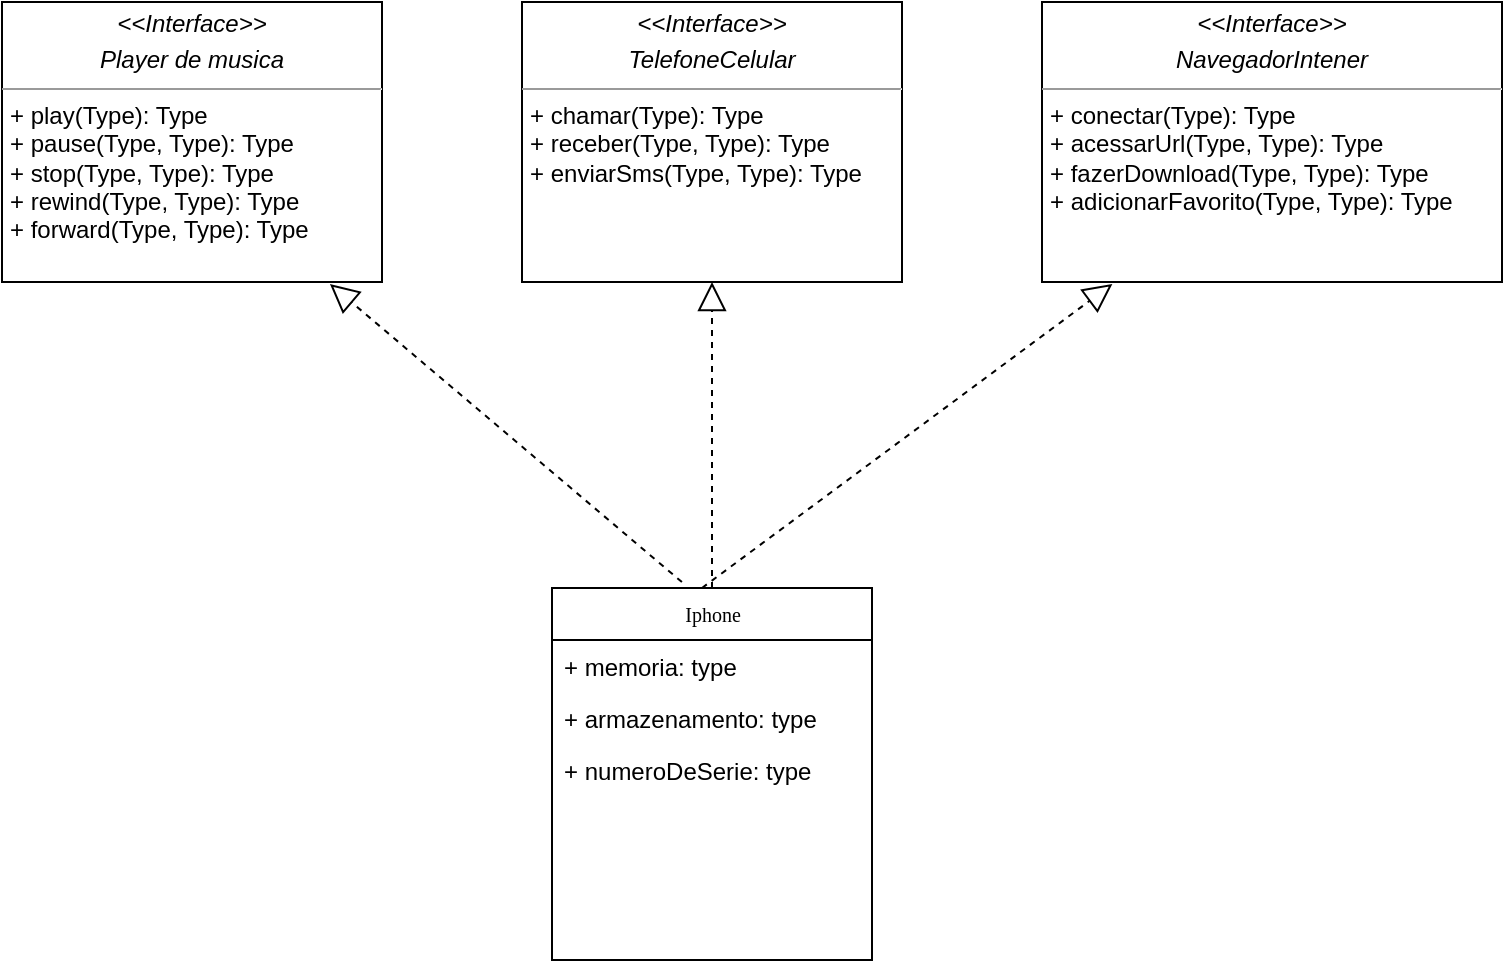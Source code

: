 <mxfile version="24.4.6" type="device">
  <diagram name="Page-1" id="c4acf3e9-155e-7222-9cf6-157b1a14988f">
    <mxGraphModel dx="1687" dy="908" grid="1" gridSize="10" guides="1" tooltips="1" connect="1" arrows="1" fold="1" page="1" pageScale="1" pageWidth="850" pageHeight="1100" background="none" math="0" shadow="0">
      <root>
        <mxCell id="0" />
        <mxCell id="1" parent="0" />
        <mxCell id="17acba5748e5396b-2" value="Iphone" style="swimlane;html=1;fontStyle=0;childLayout=stackLayout;horizontal=1;startSize=26;fillColor=none;horizontalStack=0;resizeParent=1;resizeLast=0;collapsible=1;marginBottom=0;swimlaneFillColor=#ffffff;rounded=0;shadow=0;comic=0;labelBackgroundColor=none;strokeWidth=1;fontFamily=Verdana;fontSize=10;align=center;" parent="1" vertex="1">
          <mxGeometry x="325" y="653" width="160" height="186" as="geometry" />
        </mxCell>
        <mxCell id="17acba5748e5396b-9" value="+ memoria: type" style="text;html=1;strokeColor=none;fillColor=none;align=left;verticalAlign=top;spacingLeft=4;spacingRight=4;whiteSpace=wrap;overflow=hidden;rotatable=0;points=[[0,0.5],[1,0.5]];portConstraint=eastwest;" parent="17acba5748e5396b-2" vertex="1">
          <mxGeometry y="26" width="160" height="26" as="geometry" />
        </mxCell>
        <mxCell id="17acba5748e5396b-10" value="+ armazenamento: type" style="text;html=1;strokeColor=none;fillColor=none;align=left;verticalAlign=top;spacingLeft=4;spacingRight=4;whiteSpace=wrap;overflow=hidden;rotatable=0;points=[[0,0.5],[1,0.5]];portConstraint=eastwest;" parent="17acba5748e5396b-2" vertex="1">
          <mxGeometry y="52" width="160" height="26" as="geometry" />
        </mxCell>
        <mxCell id="17acba5748e5396b-8" value="+ numeroDeSerie: type" style="text;html=1;strokeColor=none;fillColor=none;align=left;verticalAlign=top;spacingLeft=4;spacingRight=4;whiteSpace=wrap;overflow=hidden;rotatable=0;points=[[0,0.5],[1,0.5]];portConstraint=eastwest;" parent="17acba5748e5396b-2" vertex="1">
          <mxGeometry y="78" width="160" height="26" as="geometry" />
        </mxCell>
        <mxCell id="Kq8SbYucjQt8Mn5fTMsE-16" value="" style="endArrow=block;dashed=1;endFill=0;endSize=12;html=1;rounded=0;entryX=0.153;entryY=1.007;entryDx=0;entryDy=0;entryPerimeter=0;" edge="1" parent="17acba5748e5396b-2" target="Kq8SbYucjQt8Mn5fTMsE-10">
          <mxGeometry width="160" relative="1" as="geometry">
            <mxPoint x="75" as="sourcePoint" />
            <mxPoint x="235" as="targetPoint" />
          </mxGeometry>
        </mxCell>
        <mxCell id="5d2195bd80daf111-18" value="&lt;p style=&quot;margin:0px;margin-top:4px;text-align:center;&quot;&gt;&lt;i&gt;&amp;lt;&amp;lt;Interface&amp;gt;&amp;gt;&lt;/i&gt;&lt;br&gt;&lt;/p&gt;&lt;p style=&quot;margin:0px;margin-top:4px;text-align:center;&quot;&gt;&lt;i&gt;Player de musica&lt;/i&gt;&lt;/p&gt;&lt;hr size=&quot;1&quot;&gt;&lt;p style=&quot;margin:0px;margin-left:4px;&quot;&gt;+ play(Type): Type&lt;br&gt;+ pause(Type, Type): Type&lt;/p&gt;&lt;p style=&quot;margin:0px;margin-left:4px;&quot;&gt;+ stop(Type, Type): Type&lt;br&gt;&lt;/p&gt;&lt;p style=&quot;margin:0px;margin-left:4px;&quot;&gt;+ rewind(Type, Type): Type&lt;br&gt;&lt;/p&gt;&lt;p style=&quot;margin:0px;margin-left:4px;&quot;&gt;+ forward(Type, Type): Type&lt;br&gt;&lt;/p&gt;" style="verticalAlign=top;align=left;overflow=fill;fontSize=12;fontFamily=Helvetica;html=1;rounded=0;shadow=0;comic=0;labelBackgroundColor=none;strokeWidth=1" parent="1" vertex="1">
          <mxGeometry x="50" y="360" width="190" height="140" as="geometry" />
        </mxCell>
        <mxCell id="Kq8SbYucjQt8Mn5fTMsE-9" value="&lt;p style=&quot;margin:0px;margin-top:4px;text-align:center;&quot;&gt;&lt;i&gt;&amp;lt;&amp;lt;Interface&amp;gt;&amp;gt;&lt;/i&gt;&lt;br&gt;&lt;/p&gt;&lt;p style=&quot;margin:0px;margin-top:4px;text-align:center;&quot;&gt;&lt;i&gt;TelefoneCelular&lt;/i&gt;&lt;/p&gt;&lt;hr size=&quot;1&quot;&gt;&lt;p style=&quot;margin:0px;margin-left:4px;&quot;&gt;+ chamar(Type): Type&lt;br&gt;+ receber(Type, Type): Type&lt;/p&gt;&lt;p style=&quot;margin:0px;margin-left:4px;&quot;&gt;+ enviarSms(Type, Type): Type&lt;br&gt;&lt;/p&gt;&lt;p style=&quot;margin:0px;margin-left:4px;&quot;&gt;&lt;br&gt;&lt;/p&gt;" style="verticalAlign=top;align=left;overflow=fill;fontSize=12;fontFamily=Helvetica;html=1;rounded=0;shadow=0;comic=0;labelBackgroundColor=none;strokeWidth=1" vertex="1" parent="1">
          <mxGeometry x="310" y="360" width="190" height="140" as="geometry" />
        </mxCell>
        <mxCell id="Kq8SbYucjQt8Mn5fTMsE-10" value="&lt;p style=&quot;margin:0px;margin-top:4px;text-align:center;&quot;&gt;&lt;i&gt;&amp;lt;&amp;lt;Interface&amp;gt;&amp;gt;&lt;/i&gt;&lt;br&gt;&lt;/p&gt;&lt;p style=&quot;margin:0px;margin-top:4px;text-align:center;&quot;&gt;&lt;i&gt;NavegadorIntener&lt;/i&gt;&lt;/p&gt;&lt;hr size=&quot;1&quot;&gt;&lt;p style=&quot;margin:0px;margin-left:4px;&quot;&gt;+ conectar(Type): Type&lt;br&gt;+ acessarUrl(Type, Type): Type&lt;/p&gt;&lt;p style=&quot;margin:0px;margin-left:4px;&quot;&gt;+ fazerDownload(Type, Type): Type&lt;br&gt;&lt;/p&gt;&lt;p style=&quot;margin: 0px 0px 0px 4px;&quot;&gt;+ adicionarFavorito(Type, Type): Type&lt;br&gt;&lt;/p&gt;&lt;p style=&quot;margin: 0px 0px 0px 4px;&quot;&gt;&lt;br&gt;&lt;/p&gt;" style="verticalAlign=top;align=left;overflow=fill;fontSize=12;fontFamily=Helvetica;html=1;rounded=0;shadow=0;comic=0;labelBackgroundColor=none;strokeWidth=1" vertex="1" parent="1">
          <mxGeometry x="570" y="360" width="230" height="140" as="geometry" />
        </mxCell>
        <mxCell id="Kq8SbYucjQt8Mn5fTMsE-11" value="" style="endArrow=block;dashed=1;endFill=0;endSize=12;html=1;rounded=0;entryX=0.5;entryY=1;entryDx=0;entryDy=0;exitX=0.5;exitY=0;exitDx=0;exitDy=0;" edge="1" parent="1" source="17acba5748e5396b-2" target="Kq8SbYucjQt8Mn5fTMsE-9">
          <mxGeometry width="160" relative="1" as="geometry">
            <mxPoint x="360" y="653" as="sourcePoint" />
            <mxPoint x="520" y="653" as="targetPoint" />
          </mxGeometry>
        </mxCell>
        <mxCell id="Kq8SbYucjQt8Mn5fTMsE-17" value="" style="endArrow=block;dashed=1;endFill=0;endSize=12;html=1;rounded=0;exitX=0.406;exitY=-0.016;exitDx=0;exitDy=0;exitPerimeter=0;entryX=0.863;entryY=1.007;entryDx=0;entryDy=0;entryPerimeter=0;" edge="1" parent="1" source="17acba5748e5396b-2" target="5d2195bd80daf111-18">
          <mxGeometry width="160" relative="1" as="geometry">
            <mxPoint x="370" y="473" as="sourcePoint" />
            <mxPoint x="530" y="473" as="targetPoint" />
          </mxGeometry>
        </mxCell>
      </root>
    </mxGraphModel>
  </diagram>
</mxfile>